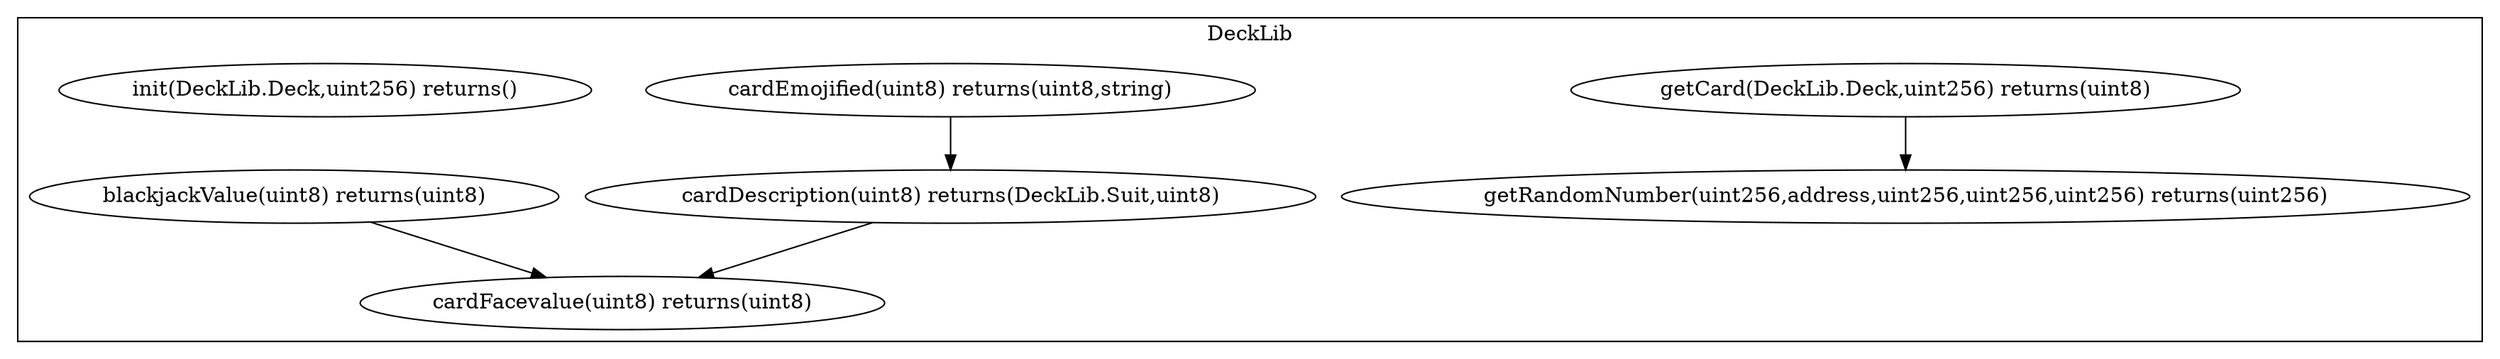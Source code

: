 strict digraph {
subgraph cluster_359_DeckLib {
label = "DeckLib"
"359_getCard(DeckLib.Deck,uint256) returns(uint8)" [label="getCard(DeckLib.Deck,uint256) returns(uint8)"]
"359_cardFacevalue(uint8) returns(uint8)" [label="cardFacevalue(uint8) returns(uint8)"]
"359_getRandomNumber(uint256,address,uint256,uint256,uint256) returns(uint256)" [label="getRandomNumber(uint256,address,uint256,uint256,uint256) returns(uint256)"]
"359_cardDescription(uint8) returns(DeckLib.Suit,uint8)" [label="cardDescription(uint8) returns(DeckLib.Suit,uint8)"]
"359_cardEmojified(uint8) returns(uint8,string)" [label="cardEmojified(uint8) returns(uint8,string)"]
"359_blackjackValue(uint8) returns(uint8)" [label="blackjackValue(uint8) returns(uint8)"]
"359_init(DeckLib.Deck,uint256) returns()" [label="init(DeckLib.Deck,uint256) returns()"]
"359_cardDescription(uint8) returns(DeckLib.Suit,uint8)" -> "359_cardFacevalue(uint8) returns(uint8)"
"359_cardEmojified(uint8) returns(uint8,string)" -> "359_cardDescription(uint8) returns(DeckLib.Suit,uint8)"
"359_getCard(DeckLib.Deck,uint256) returns(uint8)" -> "359_getRandomNumber(uint256,address,uint256,uint256,uint256) returns(uint256)"
"359_blackjackValue(uint8) returns(uint8)" -> "359_cardFacevalue(uint8) returns(uint8)"
}subgraph cluster_solidity {
label = "[Solidity]"
}
}